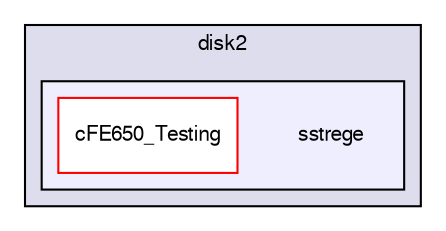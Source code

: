 digraph G {
  compound=true
  node [ fontsize="10", fontname="FreeSans"];
  edge [ labelfontsize="10", labelfontname="FreeSans"];
  subgraph clusterdir_35def2882668f95914f1fd60fe8204e3 {
    graph [ bgcolor="#ddddee", pencolor="black", label="disk2" fontname="FreeSans", fontsize="10", URL="dir_35def2882668f95914f1fd60fe8204e3.html"]
  subgraph clusterdir_5b47e9dc76266c8a2322068895bf2d86 {
    graph [ bgcolor="#eeeeff", pencolor="black", label="" URL="dir_5b47e9dc76266c8a2322068895bf2d86.html"];
    dir_5b47e9dc76266c8a2322068895bf2d86 [shape=plaintext label="sstrege"];
    dir_06b4137da42c477289d1d8772b2fc1ef [shape=box label="cFE650_Testing" color="red" fillcolor="white" style="filled" URL="dir_06b4137da42c477289d1d8772b2fc1ef.html"];
  }
  }
}
